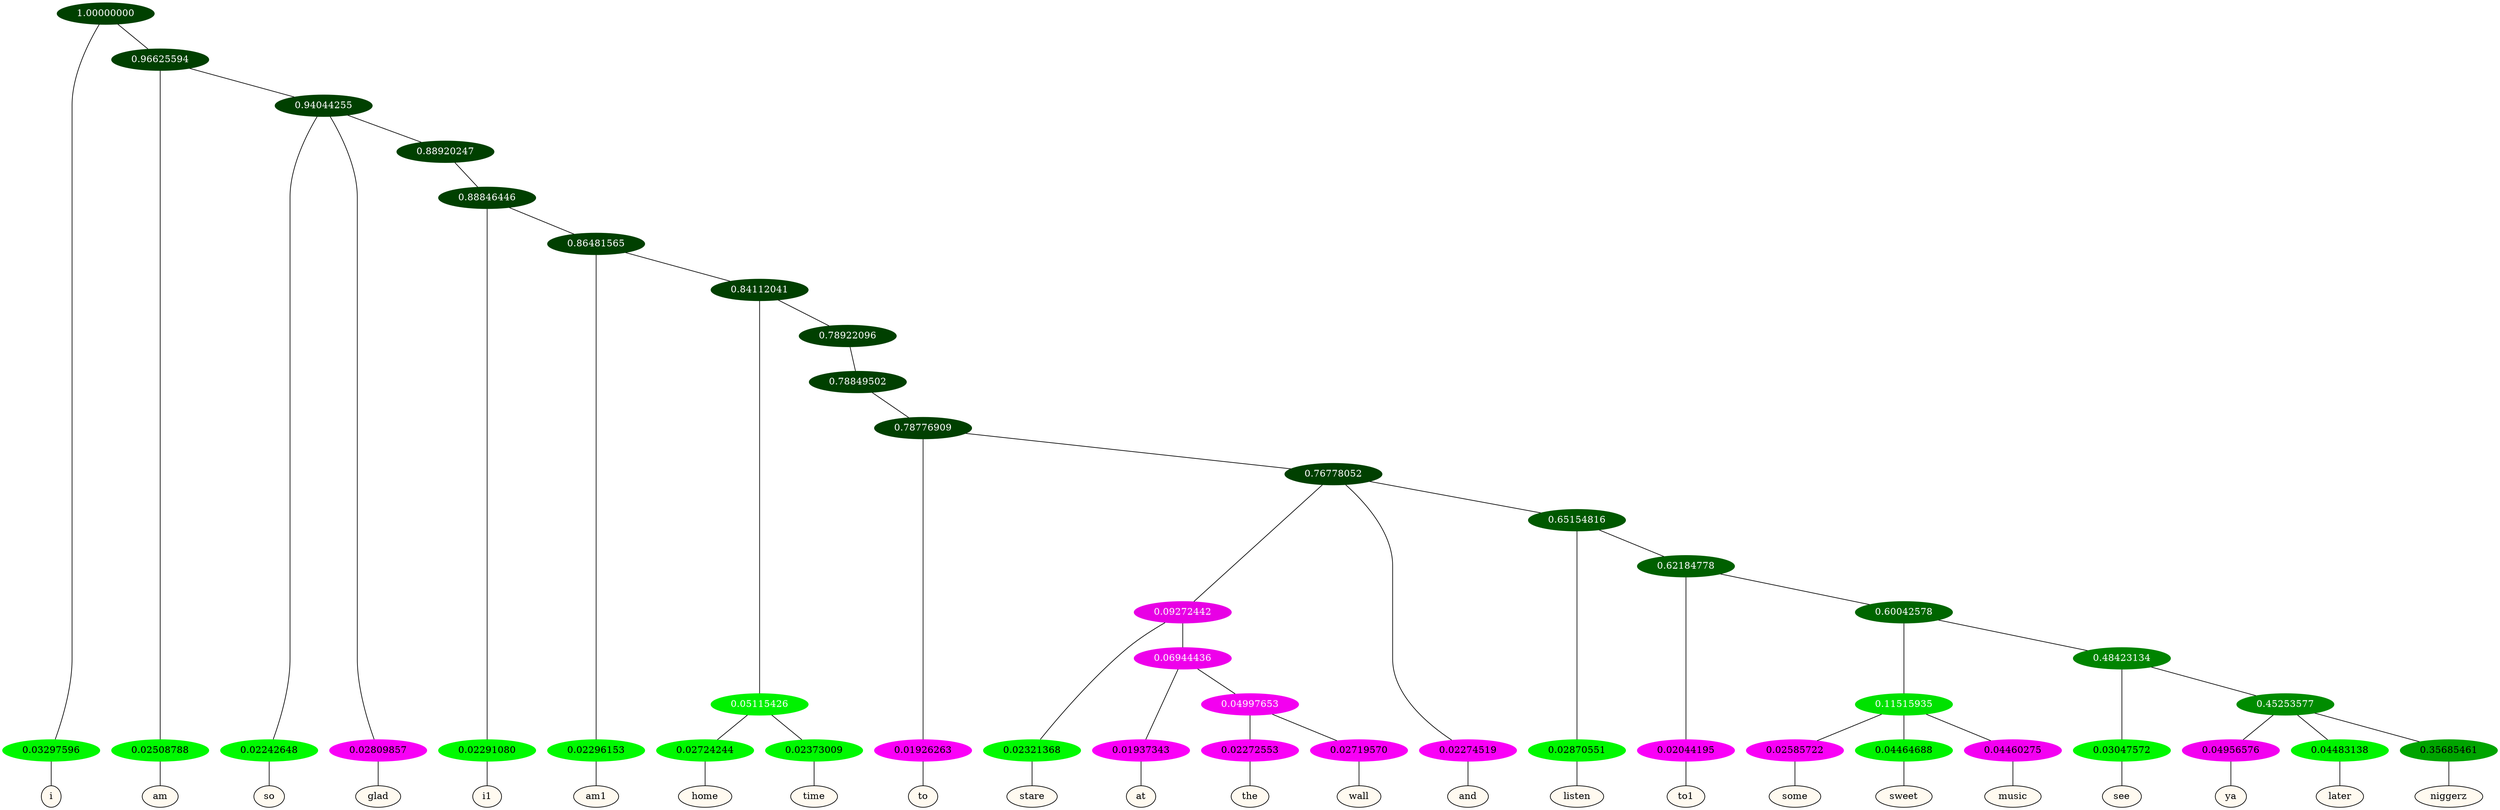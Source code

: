graph {
	node [format=png height=0.15 nodesep=0.001 ordering=out overlap=prism overlap_scaling=0.01 ranksep=0.001 ratio=0.2 style=filled width=0.15]
	{
		rank=same
		a_w_1 [label=i color=black fillcolor=floralwhite style="filled,solid"]
		a_w_3 [label=am color=black fillcolor=floralwhite style="filled,solid"]
		a_w_5 [label=so color=black fillcolor=floralwhite style="filled,solid"]
		a_w_6 [label=glad color=black fillcolor=floralwhite style="filled,solid"]
		a_w_9 [label=i1 color=black fillcolor=floralwhite style="filled,solid"]
		a_w_11 [label=am1 color=black fillcolor=floralwhite style="filled,solid"]
		a_w_15 [label=home color=black fillcolor=floralwhite style="filled,solid"]
		a_w_16 [label=time color=black fillcolor=floralwhite style="filled,solid"]
		a_w_19 [label=to color=black fillcolor=floralwhite style="filled,solid"]
		a_w_24 [label=stare color=black fillcolor=floralwhite style="filled,solid"]
		a_w_28 [label=at color=black fillcolor=floralwhite style="filled,solid"]
		a_w_32 [label=the color=black fillcolor=floralwhite style="filled,solid"]
		a_w_33 [label=wall color=black fillcolor=floralwhite style="filled,solid"]
		a_w_22 [label=and color=black fillcolor=floralwhite style="filled,solid"]
		a_w_26 [label=listen color=black fillcolor=floralwhite style="filled,solid"]
		a_w_30 [label=to1 color=black fillcolor=floralwhite style="filled,solid"]
		a_w_36 [label=some color=black fillcolor=floralwhite style="filled,solid"]
		a_w_37 [label=sweet color=black fillcolor=floralwhite style="filled,solid"]
		a_w_38 [label=music color=black fillcolor=floralwhite style="filled,solid"]
		a_w_39 [label=see color=black fillcolor=floralwhite style="filled,solid"]
		a_w_41 [label=ya color=black fillcolor=floralwhite style="filled,solid"]
		a_w_42 [label=later color=black fillcolor=floralwhite style="filled,solid"]
		a_w_43 [label=niggerz color=black fillcolor=floralwhite style="filled,solid"]
	}
	a_n_1 -- a_w_1
	a_n_3 -- a_w_3
	a_n_5 -- a_w_5
	a_n_6 -- a_w_6
	a_n_9 -- a_w_9
	a_n_11 -- a_w_11
	a_n_15 -- a_w_15
	a_n_16 -- a_w_16
	a_n_19 -- a_w_19
	a_n_24 -- a_w_24
	a_n_28 -- a_w_28
	a_n_32 -- a_w_32
	a_n_33 -- a_w_33
	a_n_22 -- a_w_22
	a_n_26 -- a_w_26
	a_n_30 -- a_w_30
	a_n_36 -- a_w_36
	a_n_37 -- a_w_37
	a_n_38 -- a_w_38
	a_n_39 -- a_w_39
	a_n_41 -- a_w_41
	a_n_42 -- a_w_42
	a_n_43 -- a_w_43
	{
		rank=same
		a_n_1 [label=0.03297596 color="0.334 1.000 0.967" fontcolor=black]
		a_n_3 [label=0.02508788 color="0.334 1.000 0.975" fontcolor=black]
		a_n_5 [label=0.02242648 color="0.334 1.000 0.978" fontcolor=black]
		a_n_6 [label=0.02809857 color="0.835 1.000 0.972" fontcolor=black]
		a_n_9 [label=0.02291080 color="0.334 1.000 0.977" fontcolor=black]
		a_n_11 [label=0.02296153 color="0.334 1.000 0.977" fontcolor=black]
		a_n_15 [label=0.02724244 color="0.334 1.000 0.973" fontcolor=black]
		a_n_16 [label=0.02373009 color="0.334 1.000 0.976" fontcolor=black]
		a_n_19 [label=0.01926263 color="0.835 1.000 0.981" fontcolor=black]
		a_n_24 [label=0.02321368 color="0.334 1.000 0.977" fontcolor=black]
		a_n_28 [label=0.01937343 color="0.835 1.000 0.981" fontcolor=black]
		a_n_32 [label=0.02272553 color="0.835 1.000 0.977" fontcolor=black]
		a_n_33 [label=0.02719570 color="0.835 1.000 0.973" fontcolor=black]
		a_n_22 [label=0.02274519 color="0.835 1.000 0.977" fontcolor=black]
		a_n_26 [label=0.02870551 color="0.334 1.000 0.971" fontcolor=black]
		a_n_30 [label=0.02044195 color="0.835 1.000 0.980" fontcolor=black]
		a_n_36 [label=0.02585722 color="0.835 1.000 0.974" fontcolor=black]
		a_n_37 [label=0.04464688 color="0.334 1.000 0.955" fontcolor=black]
		a_n_38 [label=0.04460275 color="0.835 1.000 0.955" fontcolor=black]
		a_n_39 [label=0.03047572 color="0.334 1.000 0.970" fontcolor=black]
		a_n_41 [label=0.04956576 color="0.835 1.000 0.950" fontcolor=black]
		a_n_42 [label=0.04483138 color="0.334 1.000 0.955" fontcolor=black]
		a_n_43 [label=0.35685461 color="0.334 1.000 0.643" fontcolor=black]
	}
	a_n_0 [label=1.00000000 color="0.334 1.000 0.250" fontcolor=grey99]
	a_n_0 -- a_n_1
	a_n_2 [label=0.96625594 color="0.334 1.000 0.250" fontcolor=grey99]
	a_n_0 -- a_n_2
	a_n_2 -- a_n_3
	a_n_4 [label=0.94044255 color="0.334 1.000 0.250" fontcolor=grey99]
	a_n_2 -- a_n_4
	a_n_4 -- a_n_5
	a_n_4 -- a_n_6
	a_n_7 [label=0.88920247 color="0.334 1.000 0.250" fontcolor=grey99]
	a_n_4 -- a_n_7
	a_n_8 [label=0.88846446 color="0.334 1.000 0.250" fontcolor=grey99]
	a_n_7 -- a_n_8
	a_n_8 -- a_n_9
	a_n_10 [label=0.86481565 color="0.334 1.000 0.250" fontcolor=grey99]
	a_n_8 -- a_n_10
	a_n_10 -- a_n_11
	a_n_12 [label=0.84112041 color="0.334 1.000 0.250" fontcolor=grey99]
	a_n_10 -- a_n_12
	a_n_13 [label=0.05115426 color="0.334 1.000 0.949" fontcolor=grey99]
	a_n_12 -- a_n_13
	a_n_14 [label=0.78922096 color="0.334 1.000 0.250" fontcolor=grey99]
	a_n_12 -- a_n_14
	a_n_13 -- a_n_15
	a_n_13 -- a_n_16
	a_n_17 [label=0.78849502 color="0.334 1.000 0.250" fontcolor=grey99]
	a_n_14 -- a_n_17
	a_n_18 [label=0.78776909 color="0.334 1.000 0.250" fontcolor=grey99]
	a_n_17 -- a_n_18
	a_n_18 -- a_n_19
	a_n_20 [label=0.76778052 color="0.334 1.000 0.250" fontcolor=grey99]
	a_n_18 -- a_n_20
	a_n_21 [label=0.09272442 color="0.835 1.000 0.907" fontcolor=grey99]
	a_n_20 -- a_n_21
	a_n_20 -- a_n_22
	a_n_23 [label=0.65154816 color="0.334 1.000 0.348" fontcolor=grey99]
	a_n_20 -- a_n_23
	a_n_21 -- a_n_24
	a_n_25 [label=0.06944436 color="0.835 1.000 0.931" fontcolor=grey99]
	a_n_21 -- a_n_25
	a_n_23 -- a_n_26
	a_n_27 [label=0.62184778 color="0.334 1.000 0.378" fontcolor=grey99]
	a_n_23 -- a_n_27
	a_n_25 -- a_n_28
	a_n_29 [label=0.04997653 color="0.835 1.000 0.950" fontcolor=grey99]
	a_n_25 -- a_n_29
	a_n_27 -- a_n_30
	a_n_31 [label=0.60042578 color="0.334 1.000 0.400" fontcolor=grey99]
	a_n_27 -- a_n_31
	a_n_29 -- a_n_32
	a_n_29 -- a_n_33
	a_n_34 [label=0.11515935 color="0.334 1.000 0.885" fontcolor=grey99]
	a_n_31 -- a_n_34
	a_n_35 [label=0.48423134 color="0.334 1.000 0.516" fontcolor=grey99]
	a_n_31 -- a_n_35
	a_n_34 -- a_n_36
	a_n_34 -- a_n_37
	a_n_34 -- a_n_38
	a_n_35 -- a_n_39
	a_n_40 [label=0.45253577 color="0.334 1.000 0.547" fontcolor=grey99]
	a_n_35 -- a_n_40
	a_n_40 -- a_n_41
	a_n_40 -- a_n_42
	a_n_40 -- a_n_43
}
